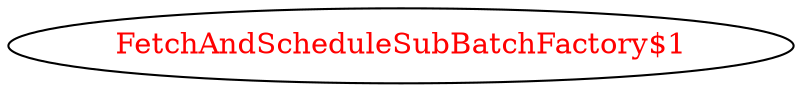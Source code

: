 digraph dependencyGraph {
 concentrate=true;
 ranksep="2.0";
 rankdir="LR"; 
 splines="ortho";
"FetchAndScheduleSubBatchFactory$1" [fontcolor="red"];
}
